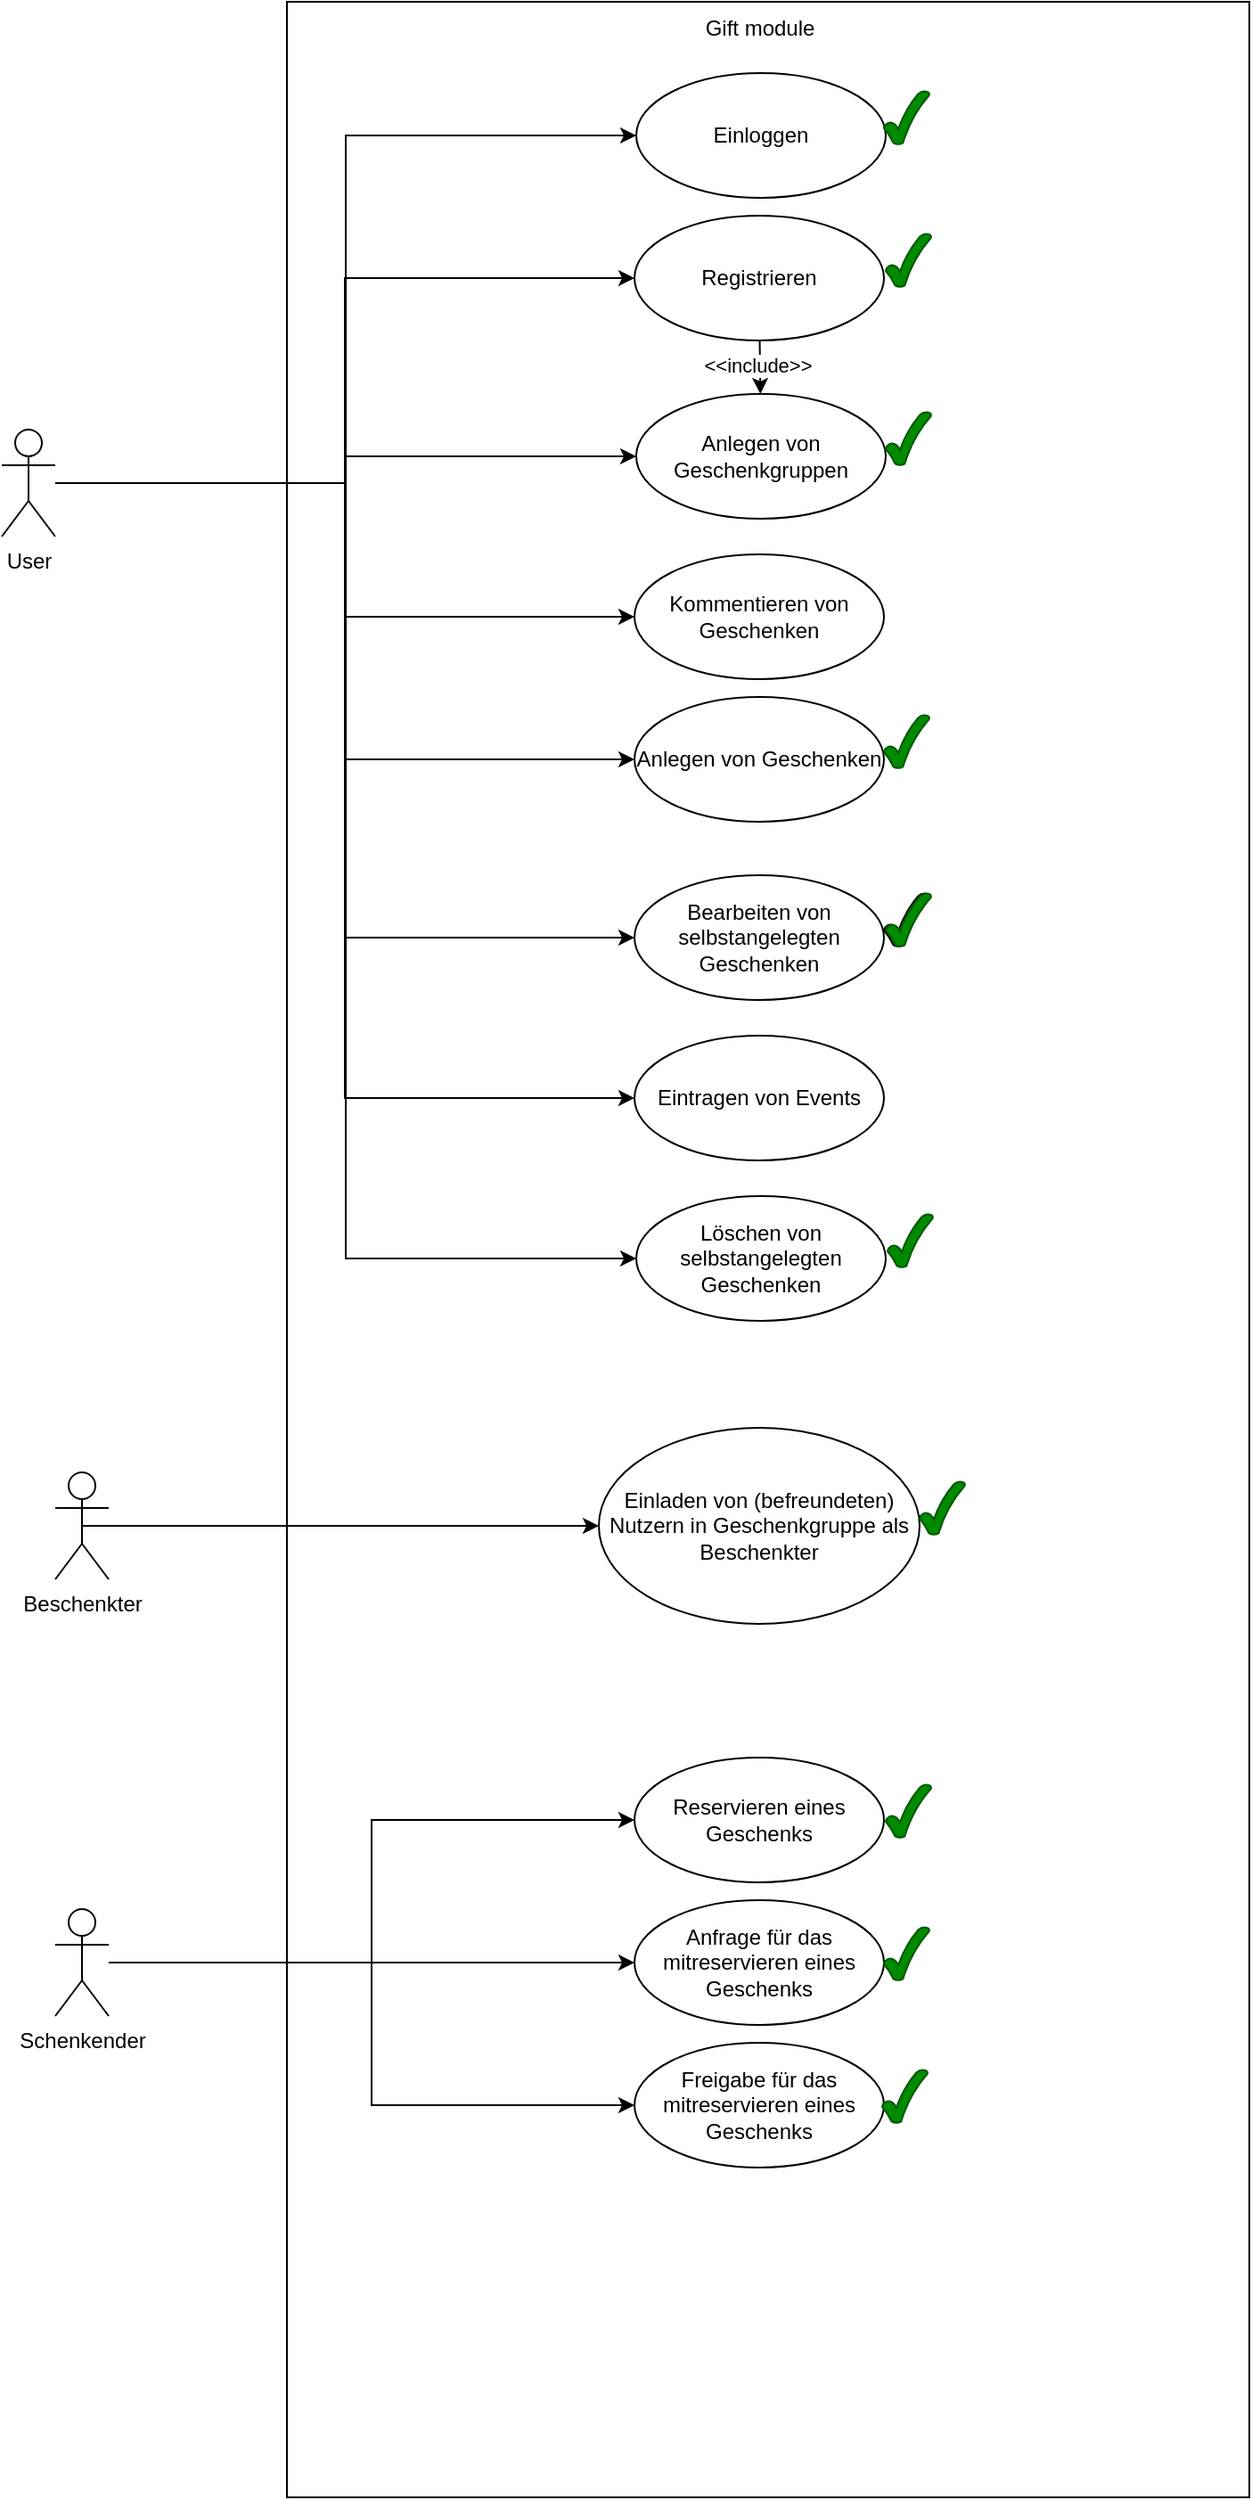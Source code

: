 <mxfile>
    <diagram name="Seite-1" id="1dOUznpDONLhGp0KXryv">
        <mxGraphModel dx="803" dy="595" grid="1" gridSize="10" guides="1" tooltips="1" connect="1" arrows="1" fold="1" page="1" pageScale="1" pageWidth="15000" pageHeight="15000" math="0" shadow="0">
            <root>
                <mxCell id="0"/>
                <mxCell id="1" parent="0"/>
                <mxCell id="OieUruuSKdxP-jb9oesy-3" value="" style="rounded=0;whiteSpace=wrap;html=1;" parent="1" vertex="1">
                    <mxGeometry x="250" y="130" width="540" height="1400" as="geometry"/>
                </mxCell>
                <mxCell id="OieUruuSKdxP-jb9oesy-32" style="edgeStyle=orthogonalEdgeStyle;rounded=0;orthogonalLoop=1;jettySize=auto;html=1;entryX=0;entryY=0.5;entryDx=0;entryDy=0;" parent="1" source="OieUruuSKdxP-jb9oesy-15" target="OieUruuSKdxP-jb9oesy-31" edge="1">
                    <mxGeometry relative="1" as="geometry"/>
                </mxCell>
                <mxCell id="OieUruuSKdxP-jb9oesy-34" style="edgeStyle=orthogonalEdgeStyle;rounded=0;orthogonalLoop=1;jettySize=auto;html=1;entryX=0;entryY=0.5;entryDx=0;entryDy=0;" parent="1" source="OieUruuSKdxP-jb9oesy-15" target="OieUruuSKdxP-jb9oesy-33" edge="1">
                    <mxGeometry relative="1" as="geometry"/>
                </mxCell>
                <mxCell id="OieUruuSKdxP-jb9oesy-36" style="edgeStyle=orthogonalEdgeStyle;rounded=0;orthogonalLoop=1;jettySize=auto;html=1;entryX=0;entryY=0.5;entryDx=0;entryDy=0;" parent="1" source="OieUruuSKdxP-jb9oesy-15" target="OieUruuSKdxP-jb9oesy-35" edge="1">
                    <mxGeometry relative="1" as="geometry"/>
                </mxCell>
                <mxCell id="OieUruuSKdxP-jb9oesy-15" value="Schenkender" style="shape=umlActor;verticalLabelPosition=bottom;verticalAlign=top;html=1;outlineConnect=0;" parent="1" vertex="1">
                    <mxGeometry x="120" y="1200" width="30" height="60" as="geometry"/>
                </mxCell>
                <mxCell id="OieUruuSKdxP-jb9oesy-17" value="Beschenkter" style="shape=umlActor;verticalLabelPosition=bottom;verticalAlign=top;html=1;outlineConnect=0;" parent="1" vertex="1">
                    <mxGeometry x="120" y="955" width="30" height="60" as="geometry"/>
                </mxCell>
                <mxCell id="OieUruuSKdxP-jb9oesy-19" style="edgeStyle=orthogonalEdgeStyle;rounded=0;orthogonalLoop=1;jettySize=auto;html=1;entryX=0;entryY=0.5;entryDx=0;entryDy=0;" parent="1" source="OieUruuSKdxP-jb9oesy-1" target="OieUruuSKdxP-jb9oesy-6" edge="1">
                    <mxGeometry relative="1" as="geometry"/>
                </mxCell>
                <mxCell id="OieUruuSKdxP-jb9oesy-29" style="edgeStyle=orthogonalEdgeStyle;rounded=0;orthogonalLoop=1;jettySize=auto;html=1;entryX=0;entryY=0.5;entryDx=0;entryDy=0;" parent="1" source="OieUruuSKdxP-jb9oesy-1" target="OieUruuSKdxP-jb9oesy-10" edge="1">
                    <mxGeometry relative="1" as="geometry"/>
                </mxCell>
                <mxCell id="OieUruuSKdxP-jb9oesy-44" style="edgeStyle=orthogonalEdgeStyle;rounded=0;orthogonalLoop=1;jettySize=auto;html=1;entryX=0;entryY=0.5;entryDx=0;entryDy=0;" parent="1" source="OieUruuSKdxP-jb9oesy-1" target="OieUruuSKdxP-jb9oesy-43" edge="1">
                    <mxGeometry relative="1" as="geometry"/>
                </mxCell>
                <mxCell id="3" style="edgeStyle=orthogonalEdgeStyle;html=1;entryX=0;entryY=0.5;entryDx=0;entryDy=0;rounded=0;" parent="1" source="OieUruuSKdxP-jb9oesy-1" target="2" edge="1">
                    <mxGeometry relative="1" as="geometry"/>
                </mxCell>
                <mxCell id="8" style="edgeStyle=orthogonalEdgeStyle;html=1;entryX=0;entryY=0.5;entryDx=0;entryDy=0;rounded=0;" parent="1" source="OieUruuSKdxP-jb9oesy-1" target="4" edge="1">
                    <mxGeometry relative="1" as="geometry"/>
                </mxCell>
                <mxCell id="9" style="edgeStyle=orthogonalEdgeStyle;rounded=0;html=1;entryX=0;entryY=0.5;entryDx=0;entryDy=0;" parent="1" source="OieUruuSKdxP-jb9oesy-1" target="5" edge="1">
                    <mxGeometry relative="1" as="geometry"/>
                </mxCell>
                <mxCell id="13" style="edgeStyle=orthogonalEdgeStyle;html=1;rounded=0;entryX=0;entryY=0.5;entryDx=0;entryDy=0;" parent="1" source="OieUruuSKdxP-jb9oesy-1" target="12" edge="1">
                    <mxGeometry relative="1" as="geometry"/>
                </mxCell>
                <mxCell id="OieUruuSKdxP-jb9oesy-1" value="User" style="shape=umlActor;verticalLabelPosition=bottom;verticalAlign=top;html=1;outlineConnect=0;" parent="1" vertex="1">
                    <mxGeometry x="90" y="370" width="30" height="60" as="geometry"/>
                </mxCell>
                <mxCell id="OieUruuSKdxP-jb9oesy-22" style="edgeStyle=elbowEdgeStyle;rounded=0;orthogonalLoop=1;jettySize=auto;html=1;entryX=0;entryY=0.5;entryDx=0;entryDy=0;" parent="1" source="OieUruuSKdxP-jb9oesy-1" target="OieUruuSKdxP-jb9oesy-8" edge="1">
                    <mxGeometry relative="1" as="geometry">
                        <mxPoint x="450" y="465" as="targetPoint"/>
                    </mxGeometry>
                </mxCell>
                <mxCell id="OieUruuSKdxP-jb9oesy-4" value="Gift module" style="text;html=1;align=center;verticalAlign=middle;resizable=0;points=[];autosize=1;strokeColor=none;fillColor=none;" parent="1" vertex="1">
                    <mxGeometry x="470.005" y="130" width="90" height="30" as="geometry"/>
                </mxCell>
                <mxCell id="OieUruuSKdxP-jb9oesy-6" value="Anlegen von Geschenken" style="ellipse;whiteSpace=wrap;html=1;" parent="1" vertex="1">
                    <mxGeometry x="445" y="520" width="140" height="70" as="geometry"/>
                </mxCell>
                <mxCell id="OieUruuSKdxP-jb9oesy-8" value="Anlegen von Geschenkgruppen" style="ellipse;whiteSpace=wrap;html=1;" parent="1" vertex="1">
                    <mxGeometry x="446" y="350" width="140" height="70" as="geometry"/>
                </mxCell>
                <mxCell id="OieUruuSKdxP-jb9oesy-10" value="Bearbeiten von selbstangelegten Geschenken" style="ellipse;whiteSpace=wrap;html=1;" parent="1" vertex="1">
                    <mxGeometry x="445" y="620" width="140" height="70" as="geometry"/>
                </mxCell>
                <mxCell id="OieUruuSKdxP-jb9oesy-9" value="Einladen von (befreundeten) Nutzern in Geschenkgruppe als Beschenkter" style="ellipse;whiteSpace=wrap;html=1;" parent="1" vertex="1">
                    <mxGeometry x="425" y="930" width="180" height="110" as="geometry"/>
                </mxCell>
                <mxCell id="OieUruuSKdxP-jb9oesy-31" value="Reservieren eines Geschenks" style="ellipse;whiteSpace=wrap;html=1;" parent="1" vertex="1">
                    <mxGeometry x="445" y="1115" width="140" height="70" as="geometry"/>
                </mxCell>
                <mxCell id="OieUruuSKdxP-jb9oesy-33" value="Anfrage für das mitreservieren eines Geschenks" style="ellipse;whiteSpace=wrap;html=1;" parent="1" vertex="1">
                    <mxGeometry x="445" y="1195" width="140" height="70" as="geometry"/>
                </mxCell>
                <mxCell id="OieUruuSKdxP-jb9oesy-35" value="Freigabe für das mitreservieren eines Geschenks" style="ellipse;whiteSpace=wrap;html=1;" parent="1" vertex="1">
                    <mxGeometry x="445" y="1275" width="140" height="70" as="geometry"/>
                </mxCell>
                <mxCell id="OieUruuSKdxP-jb9oesy-43" value="Eintragen von Events" style="ellipse;whiteSpace=wrap;html=1;" parent="1" vertex="1">
                    <mxGeometry x="445" y="710" width="140" height="70" as="geometry"/>
                </mxCell>
                <mxCell id="2" value="Löschen von selbstangelegten Geschenken" style="ellipse;whiteSpace=wrap;html=1;" parent="1" vertex="1">
                    <mxGeometry x="446" y="800" width="140" height="70" as="geometry"/>
                </mxCell>
                <mxCell id="6" style="edgeStyle=none;html=1;dashed=1;dashPattern=8 8;" parent="1" source="4" target="OieUruuSKdxP-jb9oesy-8" edge="1">
                    <mxGeometry relative="1" as="geometry"/>
                </mxCell>
                <mxCell id="7" value="&amp;lt;&amp;lt;include&amp;gt;&amp;gt;" style="edgeLabel;html=1;align=center;verticalAlign=middle;resizable=0;points=[];" parent="6" vertex="1" connectable="0">
                    <mxGeometry x="0.54" relative="1" as="geometry">
                        <mxPoint x="-2" y="-9" as="offset"/>
                    </mxGeometry>
                </mxCell>
                <mxCell id="4" value="Registrieren" style="ellipse;whiteSpace=wrap;html=1;" parent="1" vertex="1">
                    <mxGeometry x="445" y="250" width="140" height="70" as="geometry"/>
                </mxCell>
                <mxCell id="5" value="Einloggen" style="ellipse;whiteSpace=wrap;html=1;" parent="1" vertex="1">
                    <mxGeometry x="446" y="170" width="140" height="70" as="geometry"/>
                </mxCell>
                <mxCell id="11" style="edgeStyle=orthogonalEdgeStyle;rounded=0;html=1;entryX=0;entryY=0.5;entryDx=0;entryDy=0;exitX=0.5;exitY=0.5;exitDx=0;exitDy=0;exitPerimeter=0;" parent="1" source="OieUruuSKdxP-jb9oesy-17" target="OieUruuSKdxP-jb9oesy-9" edge="1">
                    <mxGeometry relative="1" as="geometry">
                        <mxPoint x="150" y="1060" as="sourcePoint"/>
                    </mxGeometry>
                </mxCell>
                <mxCell id="12" value="Kommentieren von Geschenken" style="ellipse;whiteSpace=wrap;html=1;" parent="1" vertex="1">
                    <mxGeometry x="445" y="440" width="140" height="70" as="geometry"/>
                </mxCell>
                <mxCell id="14" value="" style="verticalLabelPosition=bottom;verticalAlign=top;html=1;shape=mxgraph.basic.tick;fillColor=#008a00;fontColor=#ffffff;strokeColor=#005700;" vertex="1" parent="1">
                    <mxGeometry x="585" y="180" width="25.5" height="30" as="geometry"/>
                </mxCell>
                <mxCell id="15" value="" style="verticalLabelPosition=bottom;verticalAlign=top;html=1;shape=mxgraph.basic.tick;fillColor=#008a00;fontColor=#ffffff;strokeColor=#005700;" vertex="1" parent="1">
                    <mxGeometry x="586" y="260" width="25.5" height="30" as="geometry"/>
                </mxCell>
                <mxCell id="16" value="" style="verticalLabelPosition=bottom;verticalAlign=top;html=1;shape=mxgraph.basic.tick;fillColor=#008a00;fontColor=#ffffff;strokeColor=#005700;" vertex="1" parent="1">
                    <mxGeometry x="586" y="360" width="25.5" height="30" as="geometry"/>
                </mxCell>
                <mxCell id="18" value="" style="verticalLabelPosition=bottom;verticalAlign=top;html=1;shape=mxgraph.basic.tick" vertex="1" parent="1">
                    <mxGeometry x="585" y="630" width="25.5" height="30" as="geometry"/>
                </mxCell>
                <mxCell id="24" value="" style="verticalLabelPosition=bottom;verticalAlign=top;html=1;shape=mxgraph.basic.tick;fillColor=#008a00;fontColor=#ffffff;strokeColor=#005700;" vertex="1" parent="1">
                    <mxGeometry x="584" y="1290" width="25.5" height="30" as="geometry"/>
                </mxCell>
                <mxCell id="25" value="" style="verticalLabelPosition=bottom;verticalAlign=top;html=1;shape=mxgraph.basic.tick;fillColor=#008a00;fontColor=#ffffff;strokeColor=#005700;" vertex="1" parent="1">
                    <mxGeometry x="585" y="1210" width="25.5" height="30" as="geometry"/>
                </mxCell>
                <mxCell id="26" value="" style="verticalLabelPosition=bottom;verticalAlign=top;html=1;shape=mxgraph.basic.tick;fillColor=#008a00;fontColor=#ffffff;strokeColor=#005700;" vertex="1" parent="1">
                    <mxGeometry x="586" y="1130" width="25.5" height="30" as="geometry"/>
                </mxCell>
                <mxCell id="27" value="" style="verticalLabelPosition=bottom;verticalAlign=top;html=1;shape=mxgraph.basic.tick;fillColor=#008a00;fontColor=#ffffff;strokeColor=#005700;" vertex="1" parent="1">
                    <mxGeometry x="605" y="960" width="25.5" height="30" as="geometry"/>
                </mxCell>
                <mxCell id="28" value="" style="verticalLabelPosition=bottom;verticalAlign=top;html=1;shape=mxgraph.basic.tick;fillColor=#008a00;fontColor=#ffffff;strokeColor=#005700;" vertex="1" parent="1">
                    <mxGeometry x="587" y="810" width="25.5" height="30" as="geometry"/>
                </mxCell>
                <mxCell id="29" value="" style="verticalLabelPosition=bottom;verticalAlign=top;html=1;shape=mxgraph.basic.tick;fillColor=#008a00;fontColor=#ffffff;strokeColor=#005700;" vertex="1" parent="1">
                    <mxGeometry x="586" y="630" width="25.5" height="30" as="geometry"/>
                </mxCell>
                <mxCell id="30" value="" style="verticalLabelPosition=bottom;verticalAlign=top;html=1;shape=mxgraph.basic.tick;fillColor=#008a00;fontColor=#ffffff;strokeColor=#005700;" vertex="1" parent="1">
                    <mxGeometry x="585" y="530" width="25.5" height="30" as="geometry"/>
                </mxCell>
            </root>
        </mxGraphModel>
    </diagram>
</mxfile>